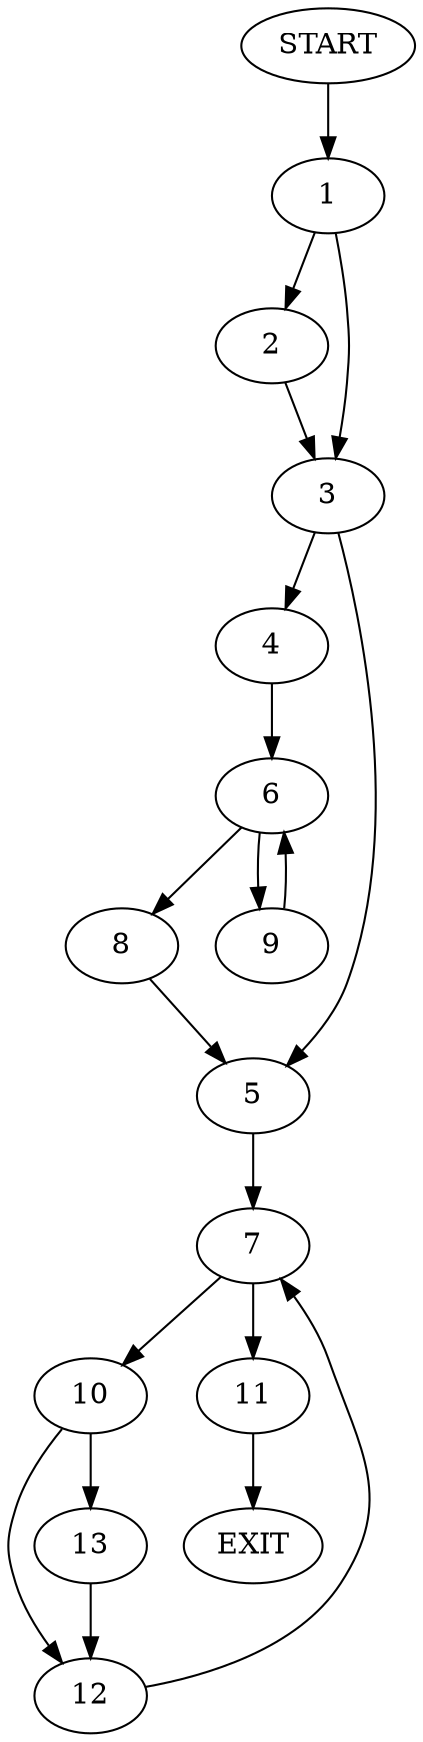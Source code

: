 digraph {
0 [label="START"]
14 [label="EXIT"]
0 -> 1
1 -> 2
1 -> 3
3 -> 4
3 -> 5
2 -> 3
4 -> 6
5 -> 7
6 -> 8
6 -> 9
9 -> 6
8 -> 5
7 -> 10
7 -> 11
10 -> 12
10 -> 13
11 -> 14
12 -> 7
13 -> 12
}
